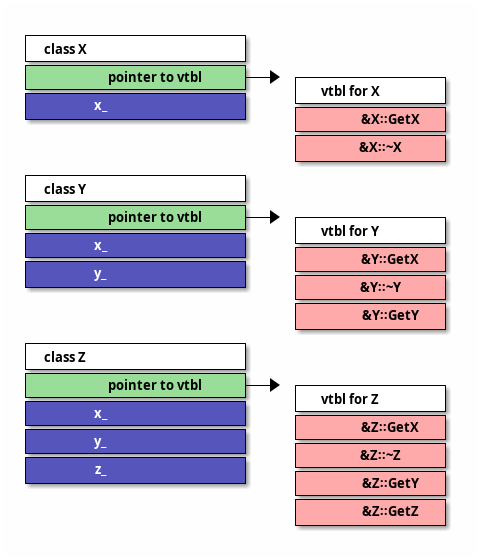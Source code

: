 @startditaa

+---------------------+
|class X              |
+---------------------+
|cGRE pointer to vtbl +--> +--------------+
+---------------------+    |vtbl for X    |
|cBLU  x_             |    +--------------+
+---------------------+    |cPNK &X꞉꞉GetX | 
                           +--------------+
                           |cPNK &X꞉꞉~X   | 
                           +--------------+

+---------------------+
|class Y              |
+---------------------+
|cGRE pointer to vtbl +--> +--------------+
+---------------------+    |vtbl for Y    |
|cBLU  x_             |    +--------------+
+---------------------+    |cPNK &Y꞉꞉GetX | 
|cBLU  y_             |    +--------------+
+---------------------+    |cPNK &Y꞉꞉~Y   | 
                           +--------------+
                           |cPNK &Y꞉꞉GetY | 
                           +--------------+

+---------------------+
|class Z              |
+---------------------+
|cGRE pointer to vtbl +--> +--------------+
+---------------------+    |vtbl for Z    |
|cBLU  x_             |    +--------------+
+---------------------+    |cPNK &Z꞉꞉GetX | 
|cBLU  y_             |    +--------------+
+---------------------+    |cPNK &Z꞉꞉~Z   | 
|cBLU  z_             |    +--------------+
+---------------------+    |cPNK &Z꞉꞉GetY | 
                           +--------------+
                           |cPNK &Z꞉꞉GetZ | 
                           +--------------+

@endditaa
# ファイルエンコーディング utf-8
